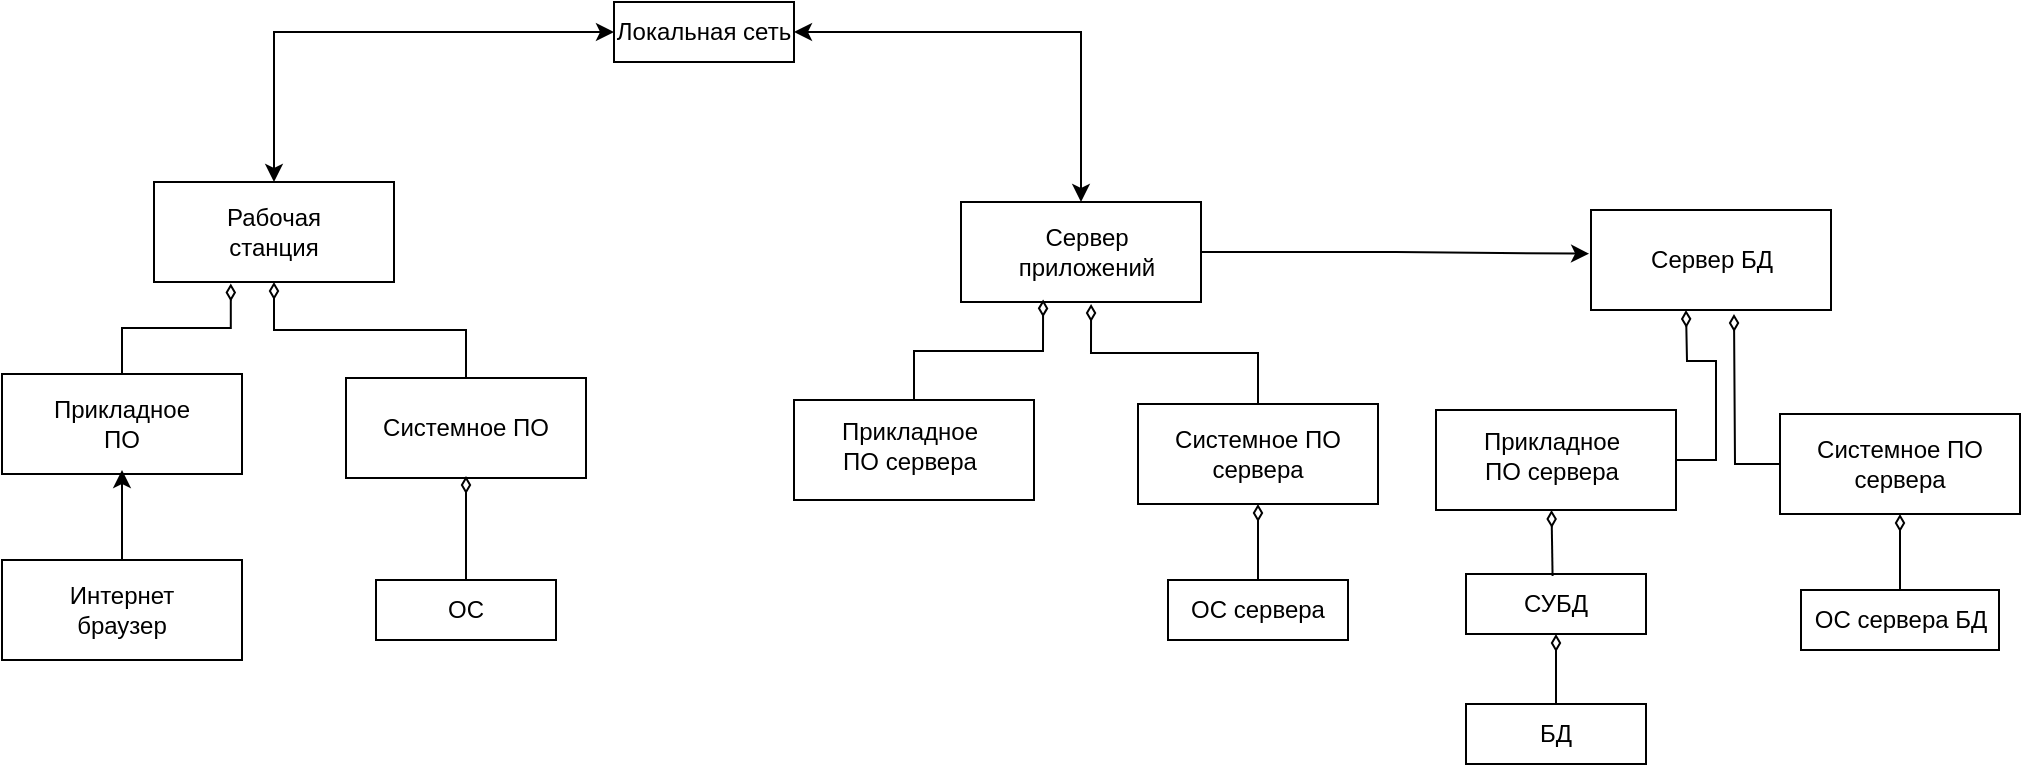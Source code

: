 <mxfile version="24.3.1" type="github">
  <diagram name="Страница — 1" id="hpUHdl1zomnQbweaVrOs">
    <mxGraphModel dx="828" dy="909" grid="0" gridSize="10" guides="1" tooltips="1" connect="1" arrows="1" fold="1" page="1" pageScale="1" pageWidth="827" pageHeight="1169" background="#FFFFFF" math="0" shadow="0">
      <root>
        <mxCell id="0" />
        <mxCell id="1" parent="0" />
        <mxCell id="ApF6GQ6gcy8cy6AeUJbD-81" value="" style="edgeStyle=orthogonalEdgeStyle;rounded=0;orthogonalLoop=1;jettySize=auto;html=1;" parent="1" source="ApF6GQ6gcy8cy6AeUJbD-1" edge="1">
          <mxGeometry relative="1" as="geometry">
            <mxPoint x="1102" y="424" as="targetPoint" />
          </mxGeometry>
        </mxCell>
        <mxCell id="ApF6GQ6gcy8cy6AeUJbD-1" value="" style="rounded=0;whiteSpace=wrap;html=1;strokeColor=#000000;fillColor=none;fontColor=#000000;" parent="1" vertex="1">
          <mxGeometry x="1042" y="469" width="120" height="50" as="geometry" />
        </mxCell>
        <mxCell id="ApF6GQ6gcy8cy6AeUJbD-2" value="&lt;font&gt;Интернет браузер&lt;/font&gt;" style="text;html=1;align=center;verticalAlign=middle;whiteSpace=wrap;rounded=0;strokeColor=none;fontColor=#000000;" parent="1" vertex="1">
          <mxGeometry x="1057" y="479" width="90" height="30" as="geometry" />
        </mxCell>
        <mxCell id="ApF6GQ6gcy8cy6AeUJbD-72" value="" style="edgeStyle=orthogonalEdgeStyle;rounded=0;orthogonalLoop=1;jettySize=auto;html=1;entryX=0.32;entryY=1.016;entryDx=0;entryDy=0;entryPerimeter=0;endArrow=diamondThin;endFill=0;" parent="1" source="ApF6GQ6gcy8cy6AeUJbD-4" target="ApF6GQ6gcy8cy6AeUJbD-7" edge="1">
          <mxGeometry relative="1" as="geometry" />
        </mxCell>
        <mxCell id="ApF6GQ6gcy8cy6AeUJbD-4" value="" style="rounded=0;whiteSpace=wrap;html=1;strokeColor=#000000;fillColor=none;fontColor=#000000;" parent="1" vertex="1">
          <mxGeometry x="1042" y="376" width="120" height="50" as="geometry" />
        </mxCell>
        <mxCell id="ApF6GQ6gcy8cy6AeUJbD-5" value="&lt;font&gt;Прикладное ПО&lt;/font&gt;" style="text;html=1;align=center;verticalAlign=middle;whiteSpace=wrap;rounded=0;strokeColor=none;fontColor=#000000;" parent="1" vertex="1">
          <mxGeometry x="1057" y="386" width="90" height="30" as="geometry" />
        </mxCell>
        <mxCell id="ApF6GQ6gcy8cy6AeUJbD-7" value="" style="rounded=0;whiteSpace=wrap;html=1;strokeColor=#000000;fillColor=none;fontColor=#000000;" parent="1" vertex="1">
          <mxGeometry x="1118" y="280" width="120" height="50" as="geometry" />
        </mxCell>
        <mxCell id="ApF6GQ6gcy8cy6AeUJbD-9" value="&lt;font&gt;Рабочая станция&lt;/font&gt;" style="text;html=1;align=center;verticalAlign=middle;whiteSpace=wrap;rounded=0;strokeColor=none;fontColor=#000000;" parent="1" vertex="1">
          <mxGeometry x="1133" y="290" width="90" height="30" as="geometry" />
        </mxCell>
        <mxCell id="ApF6GQ6gcy8cy6AeUJbD-74" value="" style="edgeStyle=orthogonalEdgeStyle;rounded=0;orthogonalLoop=1;jettySize=auto;html=1;endArrow=diamondThin;endFill=0;" parent="1" source="ApF6GQ6gcy8cy6AeUJbD-10" target="ApF6GQ6gcy8cy6AeUJbD-7" edge="1">
          <mxGeometry relative="1" as="geometry" />
        </mxCell>
        <mxCell id="ApF6GQ6gcy8cy6AeUJbD-10" value="" style="rounded=0;whiteSpace=wrap;html=1;strokeColor=#000000;fillColor=none;fontColor=#000000;" parent="1" vertex="1">
          <mxGeometry x="1214" y="378" width="120" height="50" as="geometry" />
        </mxCell>
        <mxCell id="ApF6GQ6gcy8cy6AeUJbD-12" value="&lt;font&gt;Системное ПО&lt;/font&gt;" style="text;html=1;align=center;verticalAlign=middle;whiteSpace=wrap;rounded=0;strokeColor=none;fontColor=#000000;" parent="1" vertex="1">
          <mxGeometry x="1229" y="388" width="90" height="30" as="geometry" />
        </mxCell>
        <mxCell id="ApF6GQ6gcy8cy6AeUJbD-13" value="" style="edgeStyle=orthogonalEdgeStyle;rounded=0;orthogonalLoop=1;jettySize=auto;html=1;strokeColor=#000000;exitX=1;exitY=0.5;exitDx=0;exitDy=0;startArrow=classic;startFill=1;fontColor=#000000;" parent="1" source="ApF6GQ6gcy8cy6AeUJbD-14" target="ApF6GQ6gcy8cy6AeUJbD-17" edge="1">
          <mxGeometry relative="1" as="geometry">
            <mxPoint x="1520.077" y="220" as="sourcePoint" />
          </mxGeometry>
        </mxCell>
        <mxCell id="ApF6GQ6gcy8cy6AeUJbD-14" value="&lt;font&gt;Локальная сеть&lt;/font&gt;" style="text;html=1;align=center;verticalAlign=middle;whiteSpace=wrap;rounded=0;strokeColor=#000000;fontColor=#000000;" parent="1" vertex="1">
          <mxGeometry x="1348" y="190" width="90" height="30" as="geometry" />
        </mxCell>
        <mxCell id="ApF6GQ6gcy8cy6AeUJbD-16" value="" style="edgeStyle=orthogonalEdgeStyle;rounded=0;orthogonalLoop=1;jettySize=auto;html=1;strokeColor=#000000;entryX=-0.008;entryY=0.437;entryDx=0;entryDy=0;entryPerimeter=0;fontColor=#000000;" parent="1" source="ApF6GQ6gcy8cy6AeUJbD-17" target="ApF6GQ6gcy8cy6AeUJbD-20" edge="1">
          <mxGeometry relative="1" as="geometry">
            <mxPoint x="1741.5" y="315" as="targetPoint" />
          </mxGeometry>
        </mxCell>
        <mxCell id="ApF6GQ6gcy8cy6AeUJbD-17" value="" style="rounded=0;whiteSpace=wrap;html=1;strokeColor=#000000;fillColor=none;fontColor=#000000;" parent="1" vertex="1">
          <mxGeometry x="1521.5" y="290" width="120" height="50" as="geometry" />
        </mxCell>
        <mxCell id="ApF6GQ6gcy8cy6AeUJbD-18" value="&lt;font&gt;Сервер приложений&lt;/font&gt;" style="text;html=1;align=center;verticalAlign=middle;whiteSpace=wrap;rounded=0;strokeColor=none;fontColor=#000000;" parent="1" vertex="1">
          <mxGeometry x="1536.5" y="300" width="95" height="30" as="geometry" />
        </mxCell>
        <mxCell id="ApF6GQ6gcy8cy6AeUJbD-20" value="" style="rounded=0;whiteSpace=wrap;html=1;strokeColor=#000000;fillColor=none;fontColor=#000000;" parent="1" vertex="1">
          <mxGeometry x="1836.5" y="294" width="120" height="50" as="geometry" />
        </mxCell>
        <mxCell id="ApF6GQ6gcy8cy6AeUJbD-21" value="&lt;font&gt;Сервер БД&lt;/font&gt;" style="text;html=1;align=center;verticalAlign=middle;whiteSpace=wrap;rounded=0;strokeColor=none;fontColor=#000000;" parent="1" vertex="1">
          <mxGeometry x="1851.5" y="304" width="90" height="30" as="geometry" />
        </mxCell>
        <mxCell id="ApF6GQ6gcy8cy6AeUJbD-80" value="" style="edgeStyle=orthogonalEdgeStyle;rounded=0;orthogonalLoop=1;jettySize=auto;html=1;endArrow=diamondThin;endFill=0;" parent="1" source="ApF6GQ6gcy8cy6AeUJbD-22" target="ApF6GQ6gcy8cy6AeUJbD-24" edge="1">
          <mxGeometry relative="1" as="geometry" />
        </mxCell>
        <mxCell id="ApF6GQ6gcy8cy6AeUJbD-22" value="&lt;font&gt;БД&lt;/font&gt;" style="text;html=1;align=center;verticalAlign=middle;whiteSpace=wrap;rounded=0;strokeColor=#000000;fontColor=#000000;" parent="1" vertex="1">
          <mxGeometry x="1774" y="541" width="90" height="30" as="geometry" />
        </mxCell>
        <mxCell id="ApF6GQ6gcy8cy6AeUJbD-24" value="&lt;font&gt;СУБД&lt;/font&gt;" style="text;html=1;align=center;verticalAlign=middle;whiteSpace=wrap;rounded=0;strokeColor=#000000;fontColor=#000000;" parent="1" vertex="1">
          <mxGeometry x="1774" y="476" width="90" height="30" as="geometry" />
        </mxCell>
        <mxCell id="ApF6GQ6gcy8cy6AeUJbD-84" value="" style="edgeStyle=orthogonalEdgeStyle;rounded=0;orthogonalLoop=1;jettySize=auto;html=1;endArrow=diamondThin;endFill=0;" parent="1" source="ApF6GQ6gcy8cy6AeUJbD-31" edge="1">
          <mxGeometry relative="1" as="geometry">
            <mxPoint x="1274" y="427" as="targetPoint" />
          </mxGeometry>
        </mxCell>
        <mxCell id="ApF6GQ6gcy8cy6AeUJbD-31" value="&lt;font&gt;ОС&lt;/font&gt;" style="text;html=1;align=center;verticalAlign=middle;whiteSpace=wrap;rounded=0;strokeColor=#000000;fontColor=#000000;" parent="1" vertex="1">
          <mxGeometry x="1229" y="479" width="90" height="30" as="geometry" />
        </mxCell>
        <mxCell id="ApF6GQ6gcy8cy6AeUJbD-38" style="edgeStyle=orthogonalEdgeStyle;rounded=0;orthogonalLoop=1;jettySize=auto;html=1;exitX=0.5;exitY=1;exitDx=0;exitDy=0;strokeColor=#000000;fontColor=#000000;" parent="1" source="ApF6GQ6gcy8cy6AeUJbD-24" target="ApF6GQ6gcy8cy6AeUJbD-24" edge="1">
          <mxGeometry relative="1" as="geometry" />
        </mxCell>
        <mxCell id="ApF6GQ6gcy8cy6AeUJbD-75" value="" style="edgeStyle=orthogonalEdgeStyle;rounded=0;orthogonalLoop=1;jettySize=auto;html=1;entryX=0.342;entryY=0.974;entryDx=0;entryDy=0;entryPerimeter=0;endArrow=diamondThin;endFill=0;" parent="1" source="ApF6GQ6gcy8cy6AeUJbD-41" target="ApF6GQ6gcy8cy6AeUJbD-17" edge="1">
          <mxGeometry relative="1" as="geometry" />
        </mxCell>
        <mxCell id="ApF6GQ6gcy8cy6AeUJbD-41" value="" style="rounded=0;whiteSpace=wrap;html=1;strokeColor=#000000;fillColor=none;fontColor=#000000;" parent="1" vertex="1">
          <mxGeometry x="1438" y="389" width="120" height="50" as="geometry" />
        </mxCell>
        <mxCell id="ApF6GQ6gcy8cy6AeUJbD-42" value="&lt;font&gt;Прикладное ПО сервера&lt;/font&gt;" style="text;html=1;align=center;verticalAlign=middle;whiteSpace=wrap;rounded=0;strokeColor=none;fontColor=#000000;" parent="1" vertex="1">
          <mxGeometry x="1451" y="397" width="90" height="30" as="geometry" />
        </mxCell>
        <mxCell id="ApF6GQ6gcy8cy6AeUJbD-78" value="" style="edgeStyle=orthogonalEdgeStyle;rounded=0;orthogonalLoop=1;jettySize=auto;html=1;entryX=0.542;entryY=1.021;entryDx=0;entryDy=0;entryPerimeter=0;endArrow=diamondThin;endFill=0;" parent="1" source="ApF6GQ6gcy8cy6AeUJbD-43" target="ApF6GQ6gcy8cy6AeUJbD-17" edge="1">
          <mxGeometry relative="1" as="geometry" />
        </mxCell>
        <mxCell id="ApF6GQ6gcy8cy6AeUJbD-43" value="" style="rounded=0;whiteSpace=wrap;html=1;strokeColor=#000000;fillColor=none;fontColor=#000000;" parent="1" vertex="1">
          <mxGeometry x="1610" y="391" width="120" height="50" as="geometry" />
        </mxCell>
        <mxCell id="ApF6GQ6gcy8cy6AeUJbD-45" value="&lt;font&gt;Системное ПО сервера&lt;/font&gt;" style="text;html=1;align=center;verticalAlign=middle;whiteSpace=wrap;rounded=0;strokeColor=none;fontColor=#000000;" parent="1" vertex="1">
          <mxGeometry x="1625" y="401" width="90" height="30" as="geometry" />
        </mxCell>
        <mxCell id="ApF6GQ6gcy8cy6AeUJbD-85" value="" style="edgeStyle=orthogonalEdgeStyle;rounded=0;orthogonalLoop=1;jettySize=auto;html=1;endArrow=diamondThin;endFill=0;" parent="1" source="ApF6GQ6gcy8cy6AeUJbD-52" edge="1">
          <mxGeometry relative="1" as="geometry">
            <mxPoint x="1670" y="441" as="targetPoint" />
          </mxGeometry>
        </mxCell>
        <mxCell id="ApF6GQ6gcy8cy6AeUJbD-52" value="&lt;font&gt;ОС сервера&lt;/font&gt;" style="text;html=1;align=center;verticalAlign=middle;whiteSpace=wrap;rounded=0;strokeColor=#000000;fontColor=#000000;" parent="1" vertex="1">
          <mxGeometry x="1625" y="479" width="90" height="30" as="geometry" />
        </mxCell>
        <mxCell id="ApF6GQ6gcy8cy6AeUJbD-66" value="" style="endArrow=classic;startArrow=classic;html=1;rounded=0;strokeColor=#000000;entryX=0;entryY=0.5;entryDx=0;entryDy=0;exitX=0.5;exitY=0;exitDx=0;exitDy=0;movable=1;resizable=1;rotatable=1;deletable=1;editable=1;locked=0;connectable=1;fontColor=#000000;" parent="1" source="ApF6GQ6gcy8cy6AeUJbD-7" target="ApF6GQ6gcy8cy6AeUJbD-14" edge="1">
          <mxGeometry width="50" height="50" relative="1" as="geometry">
            <mxPoint x="1527" y="539" as="sourcePoint" />
            <mxPoint x="1577" y="489" as="targetPoint" />
            <Array as="points">
              <mxPoint x="1178" y="205" />
            </Array>
          </mxGeometry>
        </mxCell>
        <mxCell id="irGZK9eH766n6DfSjNxp-1" value="" style="edgeStyle=orthogonalEdgeStyle;rounded=0;orthogonalLoop=1;jettySize=auto;html=1;entryX=0.342;entryY=0.974;entryDx=0;entryDy=0;entryPerimeter=0;endArrow=diamondThin;endFill=0;" edge="1" parent="1" source="irGZK9eH766n6DfSjNxp-2">
          <mxGeometry relative="1" as="geometry">
            <mxPoint x="1884" y="344" as="targetPoint" />
          </mxGeometry>
        </mxCell>
        <mxCell id="irGZK9eH766n6DfSjNxp-2" value="" style="rounded=0;whiteSpace=wrap;html=1;strokeColor=#000000;fillColor=none;fontColor=#000000;" vertex="1" parent="1">
          <mxGeometry x="1759" y="394" width="120" height="50" as="geometry" />
        </mxCell>
        <mxCell id="irGZK9eH766n6DfSjNxp-3" value="&lt;font&gt;Прикладное ПО сервера&lt;/font&gt;" style="text;html=1;align=center;verticalAlign=middle;whiteSpace=wrap;rounded=0;strokeColor=none;fontColor=#000000;" vertex="1" parent="1">
          <mxGeometry x="1772" y="402" width="90" height="30" as="geometry" />
        </mxCell>
        <mxCell id="irGZK9eH766n6DfSjNxp-4" value="" style="edgeStyle=orthogonalEdgeStyle;rounded=0;orthogonalLoop=1;jettySize=auto;html=1;entryX=0.542;entryY=1.021;entryDx=0;entryDy=0;entryPerimeter=0;endArrow=diamondThin;endFill=0;" edge="1" parent="1" source="irGZK9eH766n6DfSjNxp-5">
          <mxGeometry relative="1" as="geometry">
            <mxPoint x="1908" y="346" as="targetPoint" />
          </mxGeometry>
        </mxCell>
        <mxCell id="irGZK9eH766n6DfSjNxp-5" value="" style="rounded=0;whiteSpace=wrap;html=1;strokeColor=#000000;fillColor=none;fontColor=#000000;" vertex="1" parent="1">
          <mxGeometry x="1931" y="396" width="120" height="50" as="geometry" />
        </mxCell>
        <mxCell id="irGZK9eH766n6DfSjNxp-6" value="&lt;font&gt;Системное ПО сервера&lt;/font&gt;" style="text;html=1;align=center;verticalAlign=middle;whiteSpace=wrap;rounded=0;strokeColor=none;fontColor=#000000;" vertex="1" parent="1">
          <mxGeometry x="1946" y="406" width="90" height="30" as="geometry" />
        </mxCell>
        <mxCell id="irGZK9eH766n6DfSjNxp-7" value="" style="edgeStyle=orthogonalEdgeStyle;rounded=0;orthogonalLoop=1;jettySize=auto;html=1;endArrow=diamondThin;endFill=0;" edge="1" parent="1" source="irGZK9eH766n6DfSjNxp-8">
          <mxGeometry relative="1" as="geometry">
            <mxPoint x="1991" y="446" as="targetPoint" />
          </mxGeometry>
        </mxCell>
        <mxCell id="irGZK9eH766n6DfSjNxp-8" value="&lt;font&gt;ОС сервера БД&lt;/font&gt;" style="text;html=1;align=center;verticalAlign=middle;whiteSpace=wrap;rounded=0;strokeColor=#000000;fontColor=#000000;" vertex="1" parent="1">
          <mxGeometry x="1941.5" y="484" width="99" height="30" as="geometry" />
        </mxCell>
        <mxCell id="irGZK9eH766n6DfSjNxp-9" style="edgeStyle=orthogonalEdgeStyle;rounded=0;orthogonalLoop=1;jettySize=auto;html=1;exitX=0.5;exitY=1;exitDx=0;exitDy=0;" edge="1" parent="1" source="irGZK9eH766n6DfSjNxp-8" target="irGZK9eH766n6DfSjNxp-8">
          <mxGeometry relative="1" as="geometry" />
        </mxCell>
        <mxCell id="irGZK9eH766n6DfSjNxp-10" value="" style="edgeStyle=orthogonalEdgeStyle;rounded=0;orthogonalLoop=1;jettySize=auto;html=1;endArrow=diamondThin;endFill=0;exitX=0.481;exitY=0.035;exitDx=0;exitDy=0;exitPerimeter=0;" edge="1" parent="1" source="ApF6GQ6gcy8cy6AeUJbD-24">
          <mxGeometry relative="1" as="geometry">
            <mxPoint x="1817" y="473" as="sourcePoint" />
            <mxPoint x="1816.76" y="444" as="targetPoint" />
          </mxGeometry>
        </mxCell>
      </root>
    </mxGraphModel>
  </diagram>
</mxfile>
